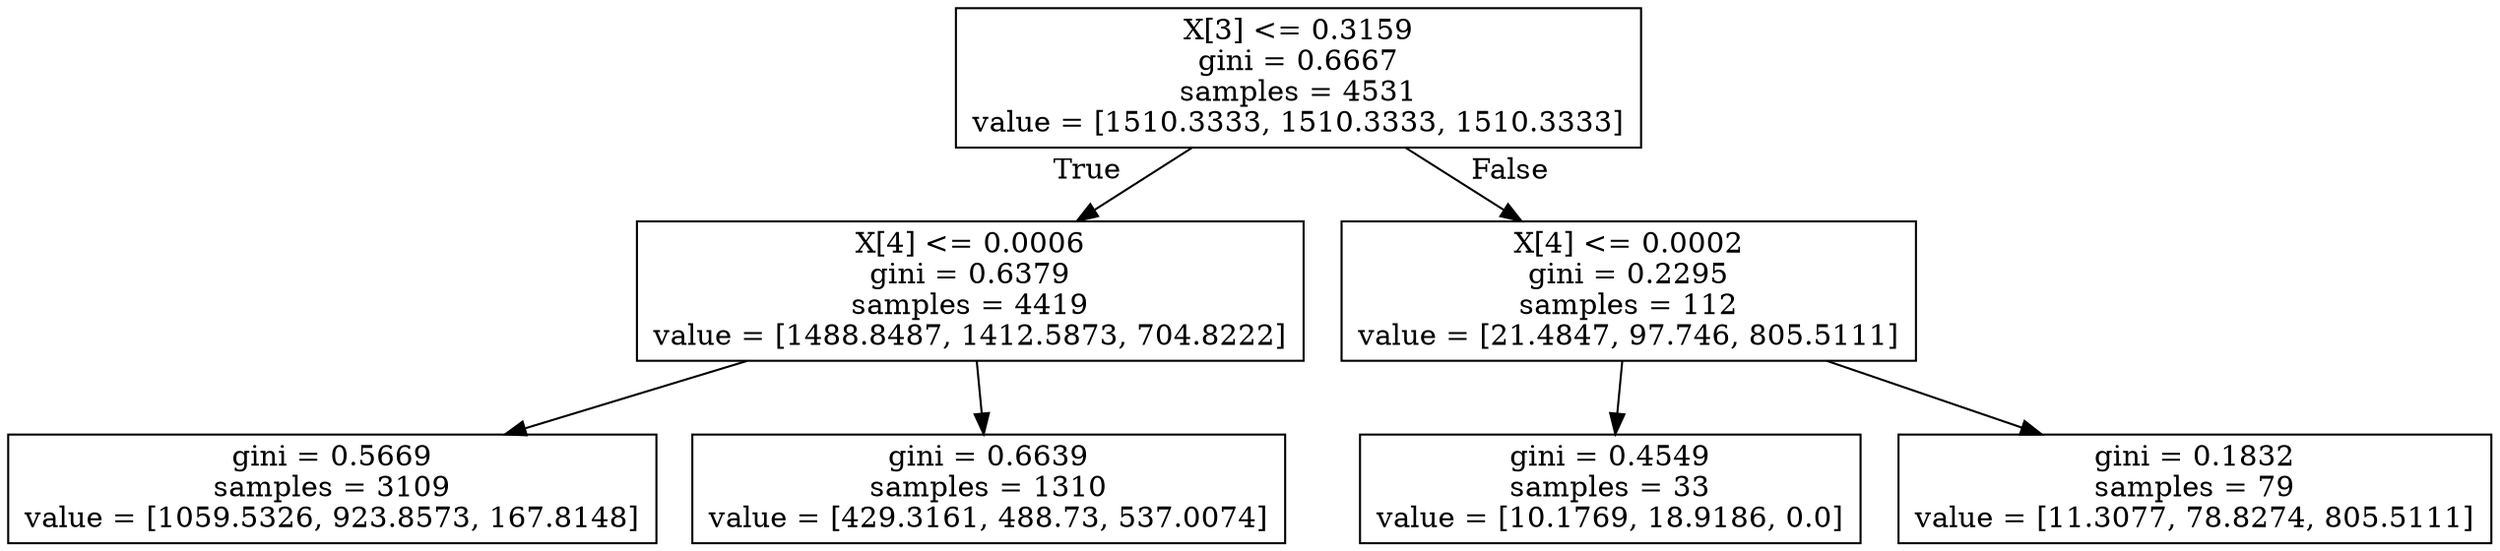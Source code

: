 digraph Tree {
node [shape=box] ;
0 [label="X[3] <= 0.3159\ngini = 0.6667\nsamples = 4531\nvalue = [1510.3333, 1510.3333, 1510.3333]"] ;
1 [label="X[4] <= 0.0006\ngini = 0.6379\nsamples = 4419\nvalue = [1488.8487, 1412.5873, 704.8222]"] ;
0 -> 1 [labeldistance=2.5, labelangle=45, headlabel="True"] ;
2 [label="gini = 0.5669\nsamples = 3109\nvalue = [1059.5326, 923.8573, 167.8148]"] ;
1 -> 2 ;
3 [label="gini = 0.6639\nsamples = 1310\nvalue = [429.3161, 488.73, 537.0074]"] ;
1 -> 3 ;
4 [label="X[4] <= 0.0002\ngini = 0.2295\nsamples = 112\nvalue = [21.4847, 97.746, 805.5111]"] ;
0 -> 4 [labeldistance=2.5, labelangle=-45, headlabel="False"] ;
5 [label="gini = 0.4549\nsamples = 33\nvalue = [10.1769, 18.9186, 0.0]"] ;
4 -> 5 ;
6 [label="gini = 0.1832\nsamples = 79\nvalue = [11.3077, 78.8274, 805.5111]"] ;
4 -> 6 ;
}